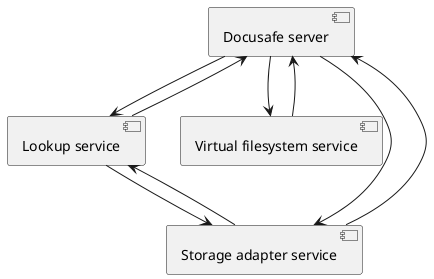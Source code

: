 @startuml

component "Docusafe server" as ds
component "Lookup service" as ls
component "Virtual filesystem service" as vfs
component "Storage adapter service" as sas

ds -down-> ls
ls -down-> ds
ds -down-> vfs
vfs -down-> ds
ds -down-> sas
sas -down-> ds
ls -down-> sas
sas -down-> ls
@enduml